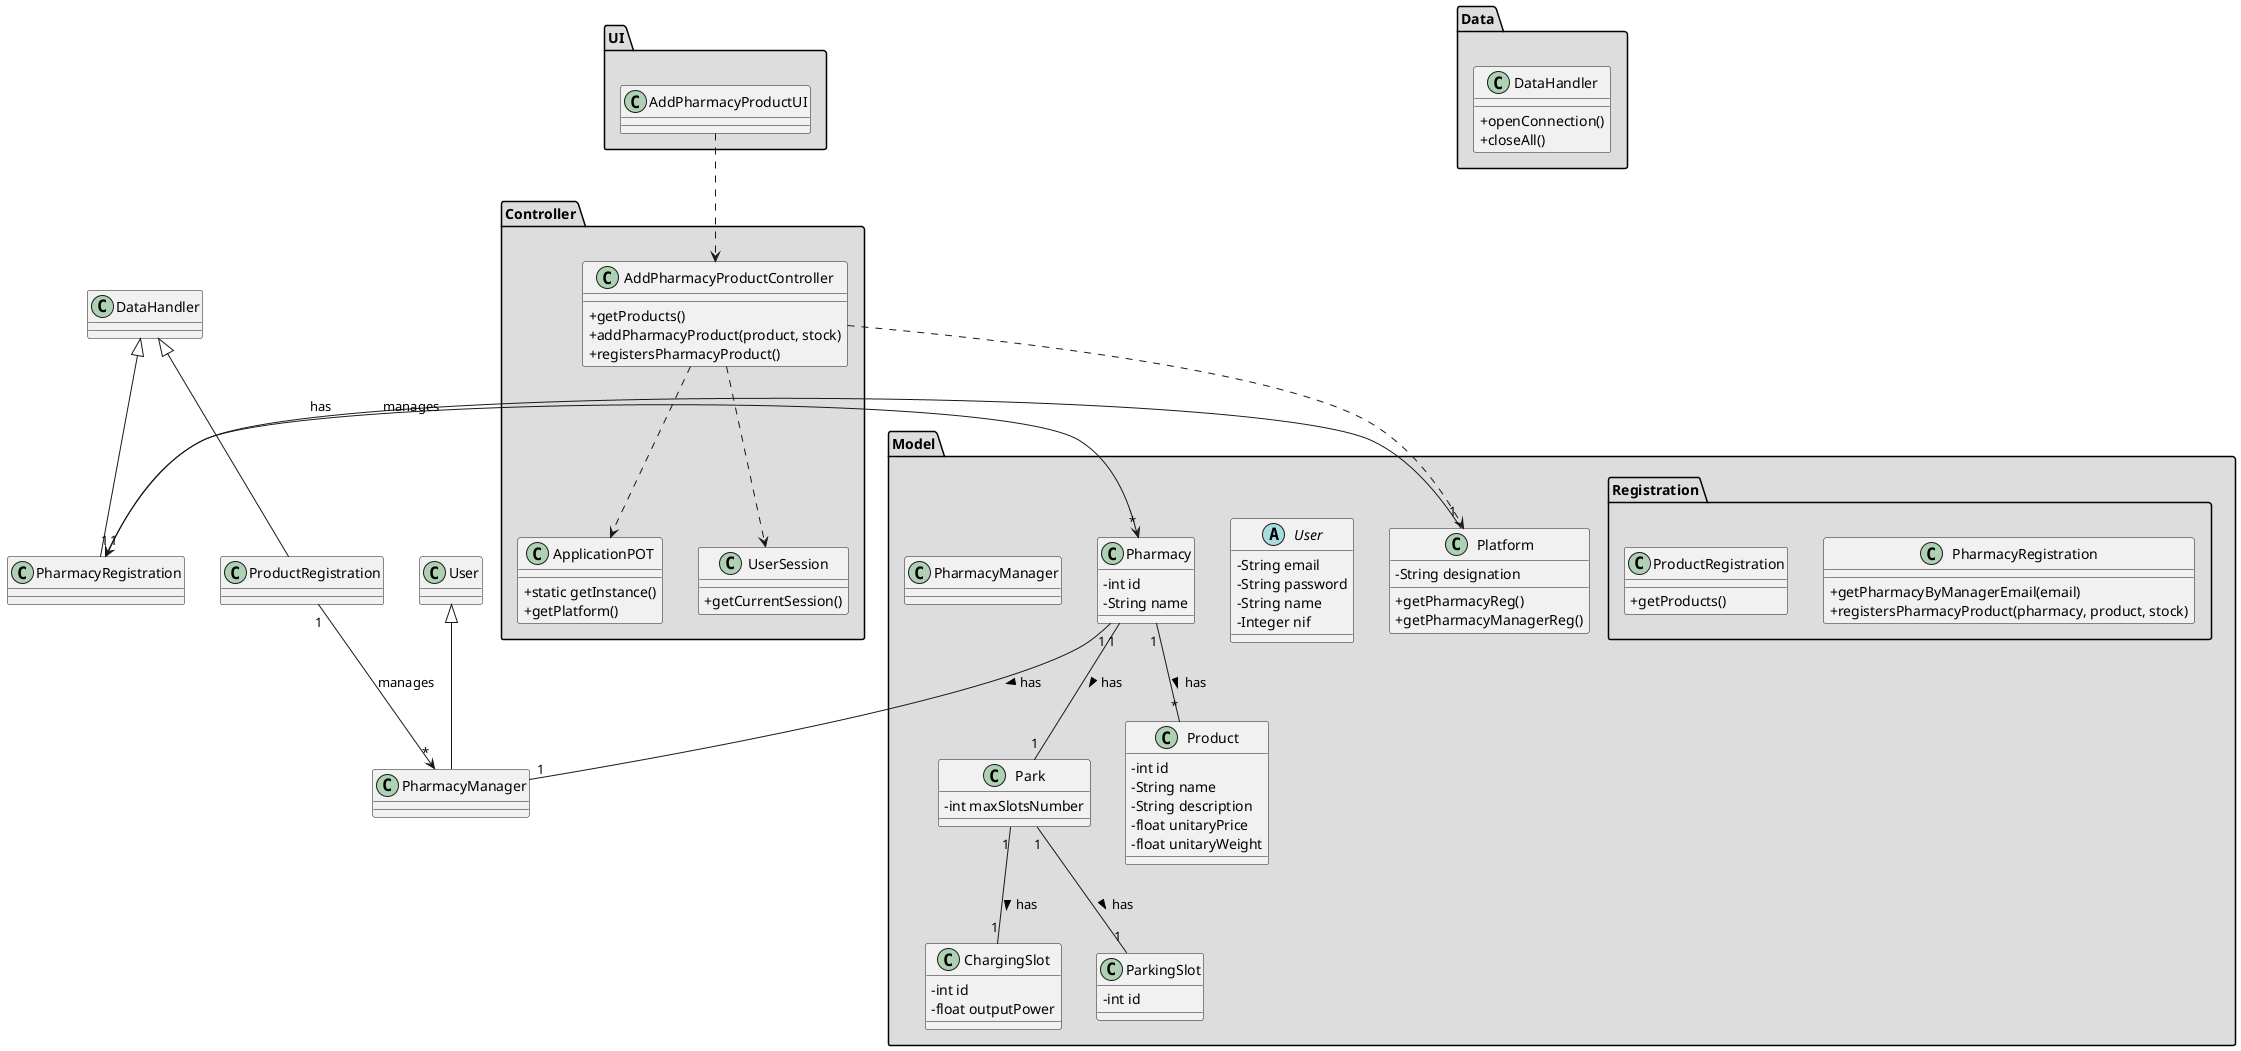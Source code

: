 @startuml
skinparam classAttributeIconSize 0

package "UI" #DDDDDD {
class AddPharmacyProductUI{

}
}


package "Controller" #DDDDDD {
class AddPharmacyProductController{
    +getProducts()
    +addPharmacyProduct(product, stock)
    +registersPharmacyProduct()
}

class ApplicationPOT
{
  +static getInstance()
  +getPlatform()
}

class UserSession
{
  +getCurrentSession()
}
}


package "Model" #DDDDDD {
class Platform {
  -String designation
  +getPharmacyReg()
  +getPharmacyManagerReg()
}
package "Registration" #DDDDDD {

   class PharmacyRegistration{
          +getPharmacyByManagerEmail(email)
          +registersPharmacyProduct(pharmacy, product, stock)
      }
   class ProductRegistration{
             +getProducts()
         }
 }
}

package "Model" #DDDDDD {
abstract class User{
-String email
-String password
-String name
-Integer nif
}

class Pharmacy{
-   int id
-   String name
}

class PharmacyManager{
}

class Park{
-   int maxSlotsNumber
}

class ChargingSlot{
-   int id
-   float outputPower
}

class ParkingSlot{
-   int id
}

class Product{
-   int id
-   String name
-   String description
-   float unitaryPrice
-   float unitaryWeight
}

}


package "Data" #DDDDDD {
class DataHandler{
    +openConnection()
    +closeAll()
}
}

class PharmacyRegistration extends DataHandler
class ProductRegistration extends DataHandler
class PharmacyManager extends User

AddPharmacyProductUI ..> AddPharmacyProductController
AddPharmacyProductController ..> Platform
AddPharmacyProductController ..> ApplicationPOT
AddPharmacyProductController ..> UserSession
Platform "1" --> "1" PharmacyRegistration : has
PharmacyRegistration "1" --> "*" Pharmacy : manages
ProductRegistration "1" --> "*" PharmacyManager : manages

Pharmacy "1" -- "1" PharmacyManager : has >
Pharmacy "1" -- "1" Park : has >
Pharmacy "1" -- "*" Product : has >
Park "1" -- "1" ChargingSlot : has >
Park "1" -- "1" ParkingSlot : has >

@enduml